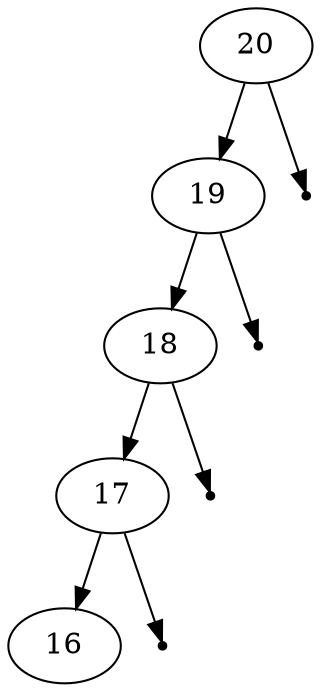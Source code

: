 digraph G{
	20;
	20 -> 19;
	19 -> 18;
	18 -> 17;
	17 -> 16;
	null28612315 [shape=point];
	17 -> null28612315;
	null406841185 [shape=point];
	18 -> null406841185;
	null240520364 [shape=point];
	19 -> null240520364;
	null245582509 [shape=point];
	20 -> null245582509;
}